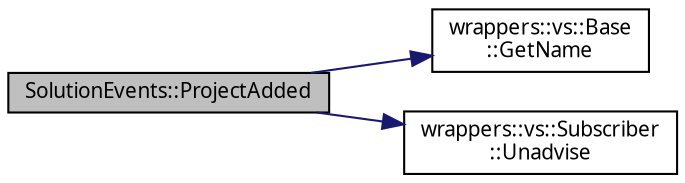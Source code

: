 digraph "SolutionEvents::ProjectAdded"
{
 // INTERACTIVE_SVG=YES
  edge [fontname="Verdana",fontsize="10",labelfontname="Verdana",labelfontsize="10"];
  node [fontname="Verdana",fontsize="10",shape=record];
  rankdir="LR";
  Node1 [label="SolutionEvents::ProjectAdded",height=0.2,width=0.4,color="black", fillcolor="grey75", style="filled", fontcolor="black"];
  Node1 -> Node2 [color="midnightblue",fontsize="10",style="solid",fontname="Verdana"];
  Node2 [label="wrappers::vs::Base\l::GetName",height=0.2,width=0.4,color="black", fillcolor="white", style="filled",URL="$classwrappers_1_1vs_1_1_base.html#af8bd20844e7332406932787c9b5b852d",tooltip="Имя объекта. "];
  Node1 -> Node3 [color="midnightblue",fontsize="10",style="solid",fontname="Verdana"];
  Node3 [label="wrappers::vs::Subscriber\l::Unadvise",height=0.2,width=0.4,color="black", fillcolor="white", style="filled",URL="$classwrappers_1_1vs_1_1_subscriber.html#adb32e6ea934d4932869c54cf0bad88f1",tooltip="Отписаться от событий. "];
}
